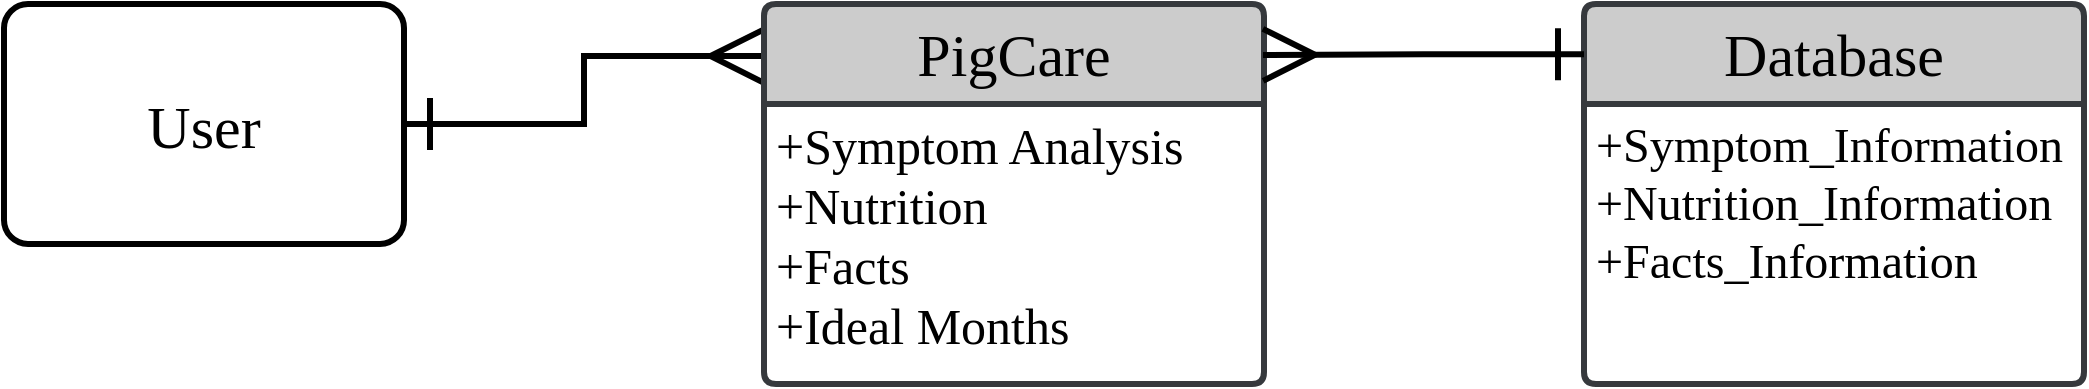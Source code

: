 <mxfile version="21.7.2" type="device">
  <diagram name="Page-1" id="OuR1appY_9UEMDruavtF">
    <mxGraphModel dx="1440" dy="807" grid="1" gridSize="10" guides="1" tooltips="1" connect="1" arrows="1" fold="1" page="1" pageScale="1" pageWidth="2023" pageHeight="1864" math="0" shadow="0">
      <root>
        <mxCell id="0" />
        <mxCell id="1" parent="0" />
        <mxCell id="u2WJPulMgQ4X46mnsQgj-31" style="edgeStyle=orthogonalEdgeStyle;rounded=0;orthogonalLoop=1;jettySize=auto;html=1;exitX=1;exitY=0.5;exitDx=0;exitDy=0;entryX=-0.003;entryY=0.137;entryDx=0;entryDy=0;entryPerimeter=0;startArrow=ERone;startFill=0;endArrow=ERmany;endFill=0;endSize=22;startSize=22;strokeWidth=3;" edge="1" parent="1" source="u2WJPulMgQ4X46mnsQgj-14" target="u2WJPulMgQ4X46mnsQgj-15">
          <mxGeometry relative="1" as="geometry" />
        </mxCell>
        <mxCell id="u2WJPulMgQ4X46mnsQgj-14" value="&lt;font style=&quot;font-size: 30px;&quot;&gt;User&lt;/font&gt;" style="rounded=1;arcSize=10;whiteSpace=wrap;html=1;align=center;fontFamily=Times New Roman;fontSize=35;strokeWidth=3;" vertex="1" parent="1">
          <mxGeometry x="491" y="837" width="200" height="120" as="geometry" />
        </mxCell>
        <mxCell id="u2WJPulMgQ4X46mnsQgj-15" value="&lt;font style=&quot;font-size: 30px;&quot;&gt;PigCare&lt;/font&gt;" style="swimlane;childLayout=stackLayout;horizontal=1;startSize=50;horizontalStack=0;rounded=1;fontSize=14;fontStyle=0;strokeWidth=3;resizeParent=0;resizeLast=1;shadow=0;dashed=0;align=center;arcSize=4;whiteSpace=wrap;html=1;fillColor=#cccccc;strokeColor=#36393d;fontFamily=Times New Roman;" vertex="1" parent="1">
          <mxGeometry x="871" y="837" width="250" height="190" as="geometry" />
        </mxCell>
        <mxCell id="u2WJPulMgQ4X46mnsQgj-16" value="&lt;font style=&quot;font-size: 25px;&quot;&gt;+Symptom Analysis&lt;br&gt;+Nutrition&lt;br&gt;+Facts&lt;br&gt;+Ideal Months&amp;nbsp;&lt;/font&gt;" style="align=left;strokeColor=none;fillColor=none;spacingLeft=4;fontSize=12;verticalAlign=top;resizable=0;rotatable=0;part=1;html=1;fontFamily=Times New Roman;" vertex="1" parent="u2WJPulMgQ4X46mnsQgj-15">
          <mxGeometry y="50" width="250" height="140" as="geometry" />
        </mxCell>
        <mxCell id="u2WJPulMgQ4X46mnsQgj-32" value="&lt;font style=&quot;font-size: 30px;&quot;&gt;Database&lt;/font&gt;" style="swimlane;childLayout=stackLayout;horizontal=1;startSize=50;horizontalStack=0;rounded=1;fontSize=14;fontStyle=0;strokeWidth=3;resizeParent=0;resizeLast=1;shadow=0;dashed=0;align=center;arcSize=4;whiteSpace=wrap;html=1;fillColor=#cccccc;strokeColor=#36393d;fontFamily=Times New Roman;" vertex="1" parent="1">
          <mxGeometry x="1281" y="837" width="250" height="190" as="geometry" />
        </mxCell>
        <mxCell id="u2WJPulMgQ4X46mnsQgj-33" value="&lt;font style=&quot;font-size: 24px;&quot;&gt;+Symptom_Information&lt;br&gt;+Nutrition_Information&lt;br&gt;+Facts_Information&lt;br&gt;&lt;br&gt;&lt;/font&gt;" style="align=left;strokeColor=none;fillColor=none;spacingLeft=4;fontSize=12;verticalAlign=top;resizable=0;rotatable=0;part=1;html=1;fontFamily=Times New Roman;" vertex="1" parent="u2WJPulMgQ4X46mnsQgj-32">
          <mxGeometry y="50" width="250" height="140" as="geometry" />
        </mxCell>
        <mxCell id="u2WJPulMgQ4X46mnsQgj-34" style="edgeStyle=orthogonalEdgeStyle;rounded=0;orthogonalLoop=1;jettySize=auto;html=1;exitX=0;exitY=0.132;exitDx=0;exitDy=0;startArrow=ERone;startFill=0;endArrow=ERmany;endFill=0;endSize=22;startSize=22;strokeWidth=3;exitPerimeter=0;entryX=0.998;entryY=0.134;entryDx=0;entryDy=0;entryPerimeter=0;" edge="1" parent="1" source="u2WJPulMgQ4X46mnsQgj-32" target="u2WJPulMgQ4X46mnsQgj-15">
          <mxGeometry relative="1" as="geometry">
            <mxPoint x="1121" y="809" as="sourcePoint" />
            <mxPoint x="1300" y="775" as="targetPoint" />
          </mxGeometry>
        </mxCell>
      </root>
    </mxGraphModel>
  </diagram>
</mxfile>

